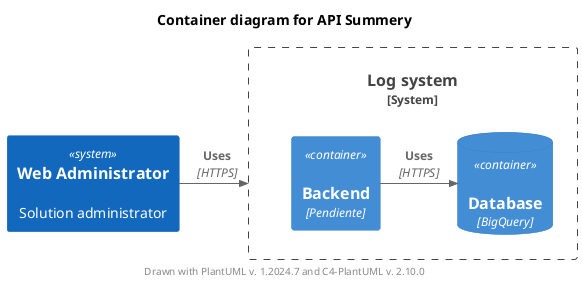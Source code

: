 @startuml blogging-context
title "Container diagram for API Summery"
!include <C4/C4_Component>

System(adminSystem, "Web Administrator", "Solution administrator")

System_Boundary(logSystem, "Log system") {
    Container(backLog, "Backend", "Pendiente", $sprite="dotnet")
    ContainerDb(dbLog, "Database", "BigQuery", $sprite="mysql")
}

Rel_R(adminSystem, logSystem, "Uses", "HTTPS")
Rel_R(backLog, dbLog, "Uses", "HTTPS")

footer Drawn with PlantUML v. %version() and C4-PlantUML v. C4Version()
@enduml
